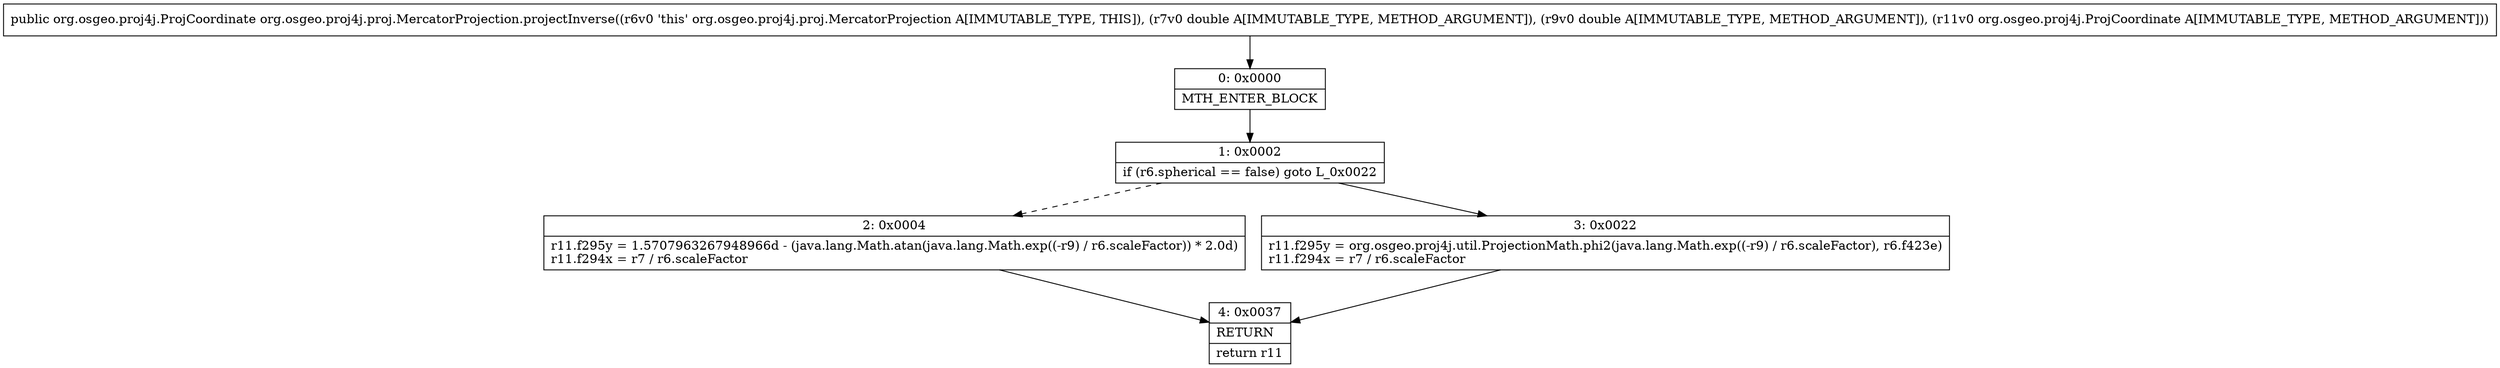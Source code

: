 digraph "CFG fororg.osgeo.proj4j.proj.MercatorProjection.projectInverse(DDLorg\/osgeo\/proj4j\/ProjCoordinate;)Lorg\/osgeo\/proj4j\/ProjCoordinate;" {
Node_0 [shape=record,label="{0\:\ 0x0000|MTH_ENTER_BLOCK\l}"];
Node_1 [shape=record,label="{1\:\ 0x0002|if (r6.spherical == false) goto L_0x0022\l}"];
Node_2 [shape=record,label="{2\:\ 0x0004|r11.f295y = 1.5707963267948966d \- (java.lang.Math.atan(java.lang.Math.exp((\-r9) \/ r6.scaleFactor)) * 2.0d)\lr11.f294x = r7 \/ r6.scaleFactor\l}"];
Node_3 [shape=record,label="{3\:\ 0x0022|r11.f295y = org.osgeo.proj4j.util.ProjectionMath.phi2(java.lang.Math.exp((\-r9) \/ r6.scaleFactor), r6.f423e)\lr11.f294x = r7 \/ r6.scaleFactor\l}"];
Node_4 [shape=record,label="{4\:\ 0x0037|RETURN\l|return r11\l}"];
MethodNode[shape=record,label="{public org.osgeo.proj4j.ProjCoordinate org.osgeo.proj4j.proj.MercatorProjection.projectInverse((r6v0 'this' org.osgeo.proj4j.proj.MercatorProjection A[IMMUTABLE_TYPE, THIS]), (r7v0 double A[IMMUTABLE_TYPE, METHOD_ARGUMENT]), (r9v0 double A[IMMUTABLE_TYPE, METHOD_ARGUMENT]), (r11v0 org.osgeo.proj4j.ProjCoordinate A[IMMUTABLE_TYPE, METHOD_ARGUMENT])) }"];
MethodNode -> Node_0;
Node_0 -> Node_1;
Node_1 -> Node_2[style=dashed];
Node_1 -> Node_3;
Node_2 -> Node_4;
Node_3 -> Node_4;
}

